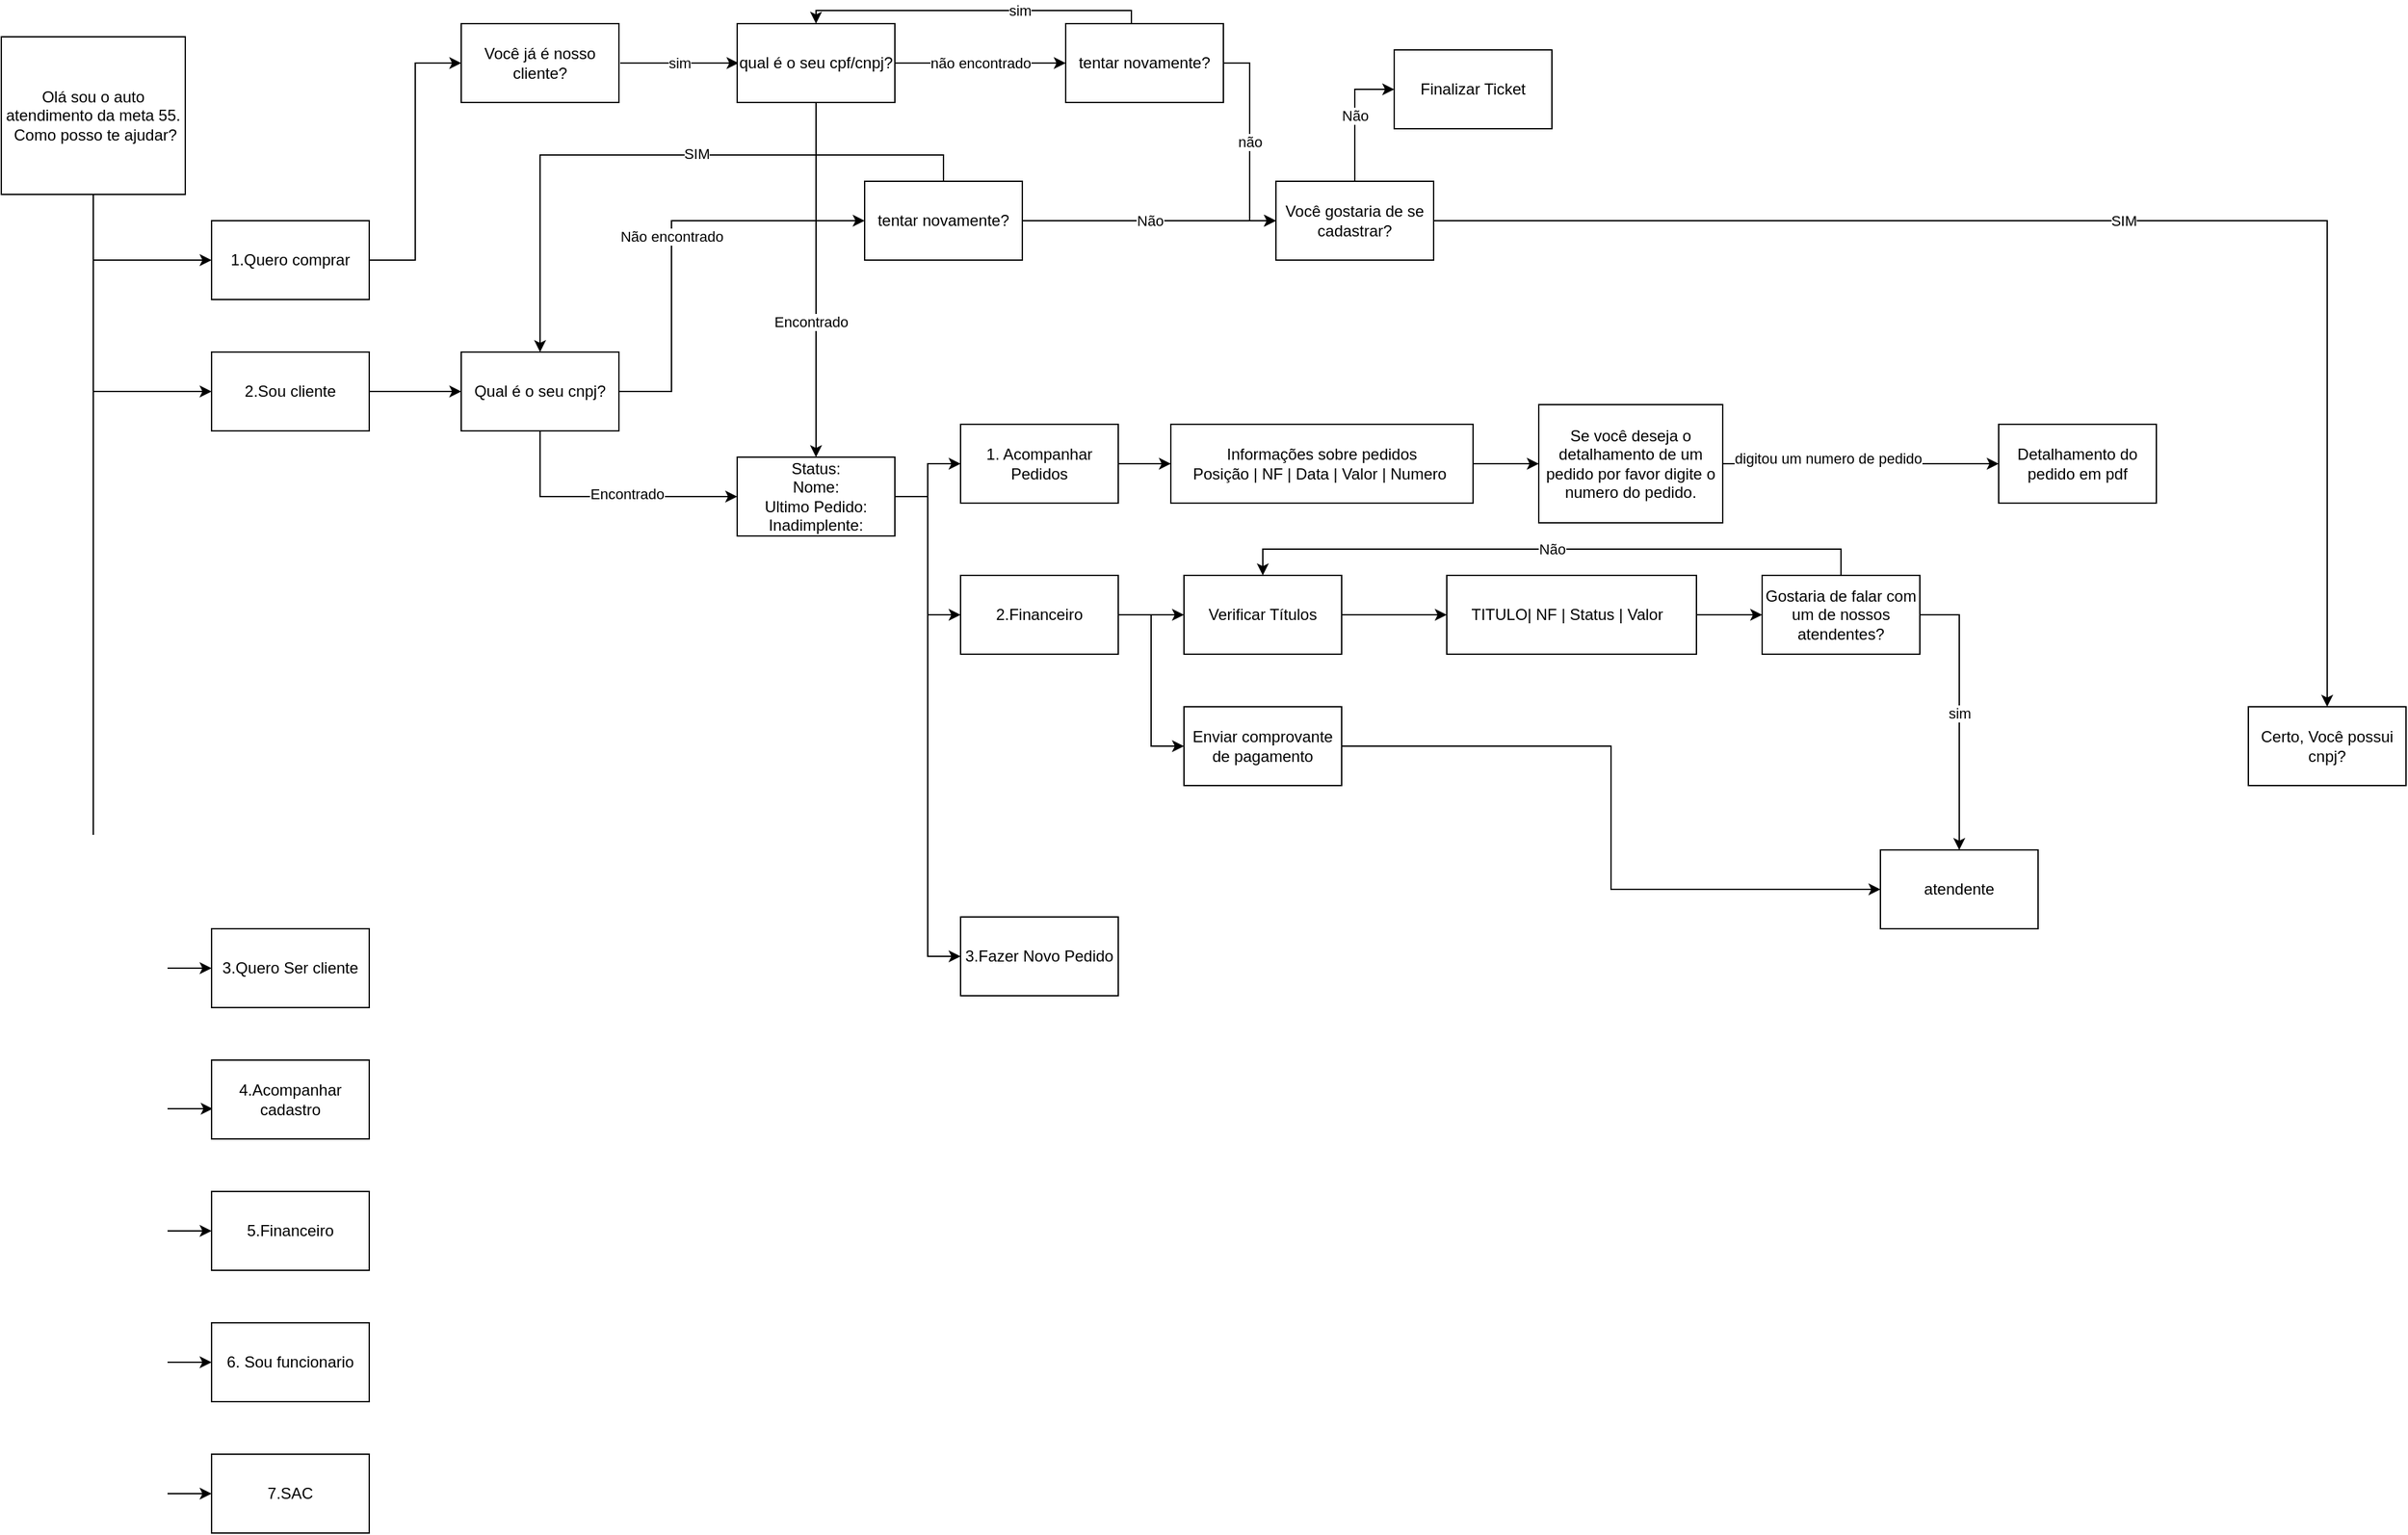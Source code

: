 <mxfile version="15.9.1" type="github">
  <diagram id="C4NCunDjZwhNcrRaE-ae" name="Page-1">
    <mxGraphModel dx="1038" dy="583" grid="1" gridSize="10" guides="1" tooltips="1" connect="1" arrows="1" fold="1" page="1" pageScale="1" pageWidth="827" pageHeight="1169" math="0" shadow="0">
      <root>
        <mxCell id="0" />
        <mxCell id="1" parent="0" />
        <mxCell id="ljIURIseQbaij3t4hMxb-11" style="edgeStyle=orthogonalEdgeStyle;rounded=0;orthogonalLoop=1;jettySize=auto;html=1;entryX=0;entryY=0.5;entryDx=0;entryDy=0;exitX=0.5;exitY=1;exitDx=0;exitDy=0;" edge="1" parent="1" source="ljIURIseQbaij3t4hMxb-1" target="ljIURIseQbaij3t4hMxb-3">
          <mxGeometry relative="1" as="geometry" />
        </mxCell>
        <mxCell id="ljIURIseQbaij3t4hMxb-12" style="edgeStyle=orthogonalEdgeStyle;rounded=0;orthogonalLoop=1;jettySize=auto;html=1;exitX=0.5;exitY=1;exitDx=0;exitDy=0;entryX=0;entryY=0.5;entryDx=0;entryDy=0;" edge="1" parent="1" source="ljIURIseQbaij3t4hMxb-1" target="ljIURIseQbaij3t4hMxb-4">
          <mxGeometry relative="1" as="geometry" />
        </mxCell>
        <mxCell id="ljIURIseQbaij3t4hMxb-13" style="edgeStyle=orthogonalEdgeStyle;rounded=0;orthogonalLoop=1;jettySize=auto;html=1;exitX=0.5;exitY=1;exitDx=0;exitDy=0;entryX=0;entryY=0.5;entryDx=0;entryDy=0;" edge="1" parent="1" source="ljIURIseQbaij3t4hMxb-1" target="ljIURIseQbaij3t4hMxb-5">
          <mxGeometry relative="1" as="geometry" />
        </mxCell>
        <mxCell id="ljIURIseQbaij3t4hMxb-14" style="edgeStyle=orthogonalEdgeStyle;rounded=0;orthogonalLoop=1;jettySize=auto;html=1;exitX=0.5;exitY=1;exitDx=0;exitDy=0;entryX=0.007;entryY=0.617;entryDx=0;entryDy=0;entryPerimeter=0;" edge="1" parent="1" source="ljIURIseQbaij3t4hMxb-1" target="ljIURIseQbaij3t4hMxb-6">
          <mxGeometry relative="1" as="geometry" />
        </mxCell>
        <mxCell id="ljIURIseQbaij3t4hMxb-15" style="edgeStyle=orthogonalEdgeStyle;rounded=0;orthogonalLoop=1;jettySize=auto;html=1;exitX=0.5;exitY=1;exitDx=0;exitDy=0;entryX=0;entryY=0.5;entryDx=0;entryDy=0;" edge="1" parent="1" source="ljIURIseQbaij3t4hMxb-1" target="ljIURIseQbaij3t4hMxb-7">
          <mxGeometry relative="1" as="geometry" />
        </mxCell>
        <mxCell id="ljIURIseQbaij3t4hMxb-16" style="edgeStyle=orthogonalEdgeStyle;rounded=0;orthogonalLoop=1;jettySize=auto;html=1;exitX=0.5;exitY=1;exitDx=0;exitDy=0;entryX=0;entryY=0.5;entryDx=0;entryDy=0;" edge="1" parent="1" source="ljIURIseQbaij3t4hMxb-1" target="ljIURIseQbaij3t4hMxb-8">
          <mxGeometry relative="1" as="geometry" />
        </mxCell>
        <mxCell id="ljIURIseQbaij3t4hMxb-17" style="edgeStyle=orthogonalEdgeStyle;rounded=0;orthogonalLoop=1;jettySize=auto;html=1;exitX=0.5;exitY=1;exitDx=0;exitDy=0;entryX=0;entryY=0.5;entryDx=0;entryDy=0;" edge="1" parent="1" source="ljIURIseQbaij3t4hMxb-1" target="ljIURIseQbaij3t4hMxb-9">
          <mxGeometry relative="1" as="geometry" />
        </mxCell>
        <mxCell id="ljIURIseQbaij3t4hMxb-1" value="Olá sou o auto atendimento da meta 55.&lt;br&gt;&amp;nbsp;Como posso te ajudar?" style="rounded=0;whiteSpace=wrap;html=1;" vertex="1" parent="1">
          <mxGeometry x="50" y="30" width="140" height="120" as="geometry" />
        </mxCell>
        <mxCell id="ljIURIseQbaij3t4hMxb-19" style="edgeStyle=orthogonalEdgeStyle;rounded=0;orthogonalLoop=1;jettySize=auto;html=1;exitX=1;exitY=0.5;exitDx=0;exitDy=0;entryX=0;entryY=0.5;entryDx=0;entryDy=0;" edge="1" parent="1" source="ljIURIseQbaij3t4hMxb-3" target="ljIURIseQbaij3t4hMxb-18">
          <mxGeometry relative="1" as="geometry" />
        </mxCell>
        <mxCell id="ljIURIseQbaij3t4hMxb-3" value="1.Quero comprar&lt;br&gt;" style="rounded=0;whiteSpace=wrap;html=1;" vertex="1" parent="1">
          <mxGeometry x="210" y="170" width="120" height="60" as="geometry" />
        </mxCell>
        <mxCell id="ljIURIseQbaij3t4hMxb-34" style="edgeStyle=orthogonalEdgeStyle;rounded=0;orthogonalLoop=1;jettySize=auto;html=1;" edge="1" parent="1" source="ljIURIseQbaij3t4hMxb-4" target="ljIURIseQbaij3t4hMxb-33">
          <mxGeometry relative="1" as="geometry" />
        </mxCell>
        <mxCell id="ljIURIseQbaij3t4hMxb-4" value="2.Sou cliente&lt;br&gt;" style="rounded=0;whiteSpace=wrap;html=1;" vertex="1" parent="1">
          <mxGeometry x="210" y="270" width="120" height="60" as="geometry" />
        </mxCell>
        <mxCell id="ljIURIseQbaij3t4hMxb-5" value="3.Quero Ser cliente&lt;br&gt;" style="rounded=0;whiteSpace=wrap;html=1;" vertex="1" parent="1">
          <mxGeometry x="210" y="709" width="120" height="60" as="geometry" />
        </mxCell>
        <mxCell id="ljIURIseQbaij3t4hMxb-6" value="4.Acompanhar cadastro" style="rounded=0;whiteSpace=wrap;html=1;" vertex="1" parent="1">
          <mxGeometry x="210" y="809" width="120" height="60" as="geometry" />
        </mxCell>
        <mxCell id="ljIURIseQbaij3t4hMxb-7" value="5.Financeiro" style="rounded=0;whiteSpace=wrap;html=1;" vertex="1" parent="1">
          <mxGeometry x="210" y="909" width="120" height="60" as="geometry" />
        </mxCell>
        <mxCell id="ljIURIseQbaij3t4hMxb-8" value="6. Sou funcionario" style="rounded=0;whiteSpace=wrap;html=1;" vertex="1" parent="1">
          <mxGeometry x="210" y="1009" width="120" height="60" as="geometry" />
        </mxCell>
        <mxCell id="ljIURIseQbaij3t4hMxb-9" value="7.SAC" style="rounded=0;whiteSpace=wrap;html=1;" vertex="1" parent="1">
          <mxGeometry x="210" y="1109" width="120" height="60" as="geometry" />
        </mxCell>
        <mxCell id="ljIURIseQbaij3t4hMxb-21" value="sim&lt;br&gt;" style="edgeStyle=orthogonalEdgeStyle;rounded=0;orthogonalLoop=1;jettySize=auto;html=1;exitX=1;exitY=0.5;exitDx=0;exitDy=0;entryX=0;entryY=0.5;entryDx=0;entryDy=0;" edge="1" parent="1">
          <mxGeometry relative="1" as="geometry">
            <mxPoint x="521" y="50" as="sourcePoint" />
            <mxPoint x="611" y="50" as="targetPoint" />
            <Array as="points">
              <mxPoint x="561" y="50" />
              <mxPoint x="561" y="50" />
            </Array>
          </mxGeometry>
        </mxCell>
        <mxCell id="ljIURIseQbaij3t4hMxb-18" value="Você já é nosso cliente?" style="rounded=0;whiteSpace=wrap;html=1;" vertex="1" parent="1">
          <mxGeometry x="400" y="20" width="120" height="60" as="geometry" />
        </mxCell>
        <mxCell id="ljIURIseQbaij3t4hMxb-23" value="não encontrado" style="edgeStyle=orthogonalEdgeStyle;rounded=0;orthogonalLoop=1;jettySize=auto;html=1;exitX=1;exitY=0.5;exitDx=0;exitDy=0;entryX=0;entryY=0.5;entryDx=0;entryDy=0;" edge="1" parent="1" source="ljIURIseQbaij3t4hMxb-20" target="ljIURIseQbaij3t4hMxb-22">
          <mxGeometry relative="1" as="geometry" />
        </mxCell>
        <mxCell id="ljIURIseQbaij3t4hMxb-48" style="edgeStyle=orthogonalEdgeStyle;rounded=0;orthogonalLoop=1;jettySize=auto;html=1;exitX=0.5;exitY=1;exitDx=0;exitDy=0;entryX=0.5;entryY=0;entryDx=0;entryDy=0;" edge="1" parent="1" source="ljIURIseQbaij3t4hMxb-20" target="ljIURIseQbaij3t4hMxb-45">
          <mxGeometry relative="1" as="geometry" />
        </mxCell>
        <mxCell id="ljIURIseQbaij3t4hMxb-49" value="Encontrado&lt;br&gt;" style="edgeLabel;html=1;align=center;verticalAlign=middle;resizable=0;points=[];" vertex="1" connectable="0" parent="ljIURIseQbaij3t4hMxb-48">
          <mxGeometry x="0.237" y="-4" relative="1" as="geometry">
            <mxPoint as="offset" />
          </mxGeometry>
        </mxCell>
        <mxCell id="ljIURIseQbaij3t4hMxb-20" value="qual é o seu cpf/cnpj?&lt;br&gt;" style="rounded=0;whiteSpace=wrap;html=1;" vertex="1" parent="1">
          <mxGeometry x="610" y="20" width="120" height="60" as="geometry" />
        </mxCell>
        <mxCell id="ljIURIseQbaij3t4hMxb-24" value="sim" style="edgeStyle=orthogonalEdgeStyle;rounded=0;orthogonalLoop=1;jettySize=auto;html=1;exitX=0.5;exitY=1;exitDx=0;exitDy=0;" edge="1" parent="1" source="ljIURIseQbaij3t4hMxb-22">
          <mxGeometry relative="1" as="geometry">
            <mxPoint x="670" y="20" as="targetPoint" />
            <Array as="points">
              <mxPoint x="910" y="10" />
              <mxPoint x="670" y="10" />
            </Array>
          </mxGeometry>
        </mxCell>
        <mxCell id="ljIURIseQbaij3t4hMxb-29" value="não" style="edgeStyle=orthogonalEdgeStyle;rounded=0;orthogonalLoop=1;jettySize=auto;html=1;exitX=1;exitY=0.5;exitDx=0;exitDy=0;entryX=0;entryY=0.5;entryDx=0;entryDy=0;" edge="1" parent="1" source="ljIURIseQbaij3t4hMxb-22" target="ljIURIseQbaij3t4hMxb-28">
          <mxGeometry relative="1" as="geometry" />
        </mxCell>
        <mxCell id="ljIURIseQbaij3t4hMxb-22" value="tentar novamente?" style="rounded=0;whiteSpace=wrap;html=1;" vertex="1" parent="1">
          <mxGeometry x="860" y="20" width="120" height="60" as="geometry" />
        </mxCell>
        <mxCell id="ljIURIseQbaij3t4hMxb-42" value="SIM" style="edgeStyle=orthogonalEdgeStyle;rounded=0;orthogonalLoop=1;jettySize=auto;html=1;exitX=1;exitY=0.5;exitDx=0;exitDy=0;" edge="1" parent="1" source="ljIURIseQbaij3t4hMxb-28" target="ljIURIseQbaij3t4hMxb-31">
          <mxGeometry relative="1" as="geometry" />
        </mxCell>
        <mxCell id="ljIURIseQbaij3t4hMxb-44" value="Não" style="edgeStyle=orthogonalEdgeStyle;rounded=0;orthogonalLoop=1;jettySize=auto;html=1;exitX=0.5;exitY=0;exitDx=0;exitDy=0;entryX=0;entryY=0.5;entryDx=0;entryDy=0;" edge="1" parent="1" source="ljIURIseQbaij3t4hMxb-28" target="ljIURIseQbaij3t4hMxb-43">
          <mxGeometry relative="1" as="geometry" />
        </mxCell>
        <mxCell id="ljIURIseQbaij3t4hMxb-28" value="Você gostaria de se cadastrar?" style="rounded=0;whiteSpace=wrap;html=1;" vertex="1" parent="1">
          <mxGeometry x="1020" y="140" width="120" height="60" as="geometry" />
        </mxCell>
        <mxCell id="ljIURIseQbaij3t4hMxb-31" value="Certo, Você possui cnpj?" style="rounded=0;whiteSpace=wrap;html=1;" vertex="1" parent="1">
          <mxGeometry x="1760" y="540" width="120" height="60" as="geometry" />
        </mxCell>
        <mxCell id="ljIURIseQbaij3t4hMxb-36" value="Não encontrado&lt;br&gt;" style="edgeStyle=orthogonalEdgeStyle;rounded=0;orthogonalLoop=1;jettySize=auto;html=1;exitX=1;exitY=0.5;exitDx=0;exitDy=0;entryX=0;entryY=0.5;entryDx=0;entryDy=0;" edge="1" parent="1" source="ljIURIseQbaij3t4hMxb-33" target="ljIURIseQbaij3t4hMxb-35">
          <mxGeometry relative="1" as="geometry">
            <Array as="points">
              <mxPoint x="560" y="300" />
              <mxPoint x="560" y="170" />
            </Array>
          </mxGeometry>
        </mxCell>
        <mxCell id="ljIURIseQbaij3t4hMxb-46" style="edgeStyle=orthogonalEdgeStyle;rounded=0;orthogonalLoop=1;jettySize=auto;html=1;exitX=0.5;exitY=1;exitDx=0;exitDy=0;entryX=0;entryY=0.5;entryDx=0;entryDy=0;" edge="1" parent="1" source="ljIURIseQbaij3t4hMxb-33" target="ljIURIseQbaij3t4hMxb-45">
          <mxGeometry relative="1" as="geometry">
            <Array as="points">
              <mxPoint x="460" y="380" />
            </Array>
          </mxGeometry>
        </mxCell>
        <mxCell id="ljIURIseQbaij3t4hMxb-47" value="Encontrado" style="edgeLabel;html=1;align=center;verticalAlign=middle;resizable=0;points=[];" vertex="1" connectable="0" parent="ljIURIseQbaij3t4hMxb-46">
          <mxGeometry x="0.156" y="2" relative="1" as="geometry">
            <mxPoint as="offset" />
          </mxGeometry>
        </mxCell>
        <mxCell id="ljIURIseQbaij3t4hMxb-33" value="Qual é o seu cnpj?" style="rounded=0;whiteSpace=wrap;html=1;" vertex="1" parent="1">
          <mxGeometry x="400" y="270" width="120" height="60" as="geometry" />
        </mxCell>
        <mxCell id="ljIURIseQbaij3t4hMxb-39" style="edgeStyle=orthogonalEdgeStyle;rounded=0;orthogonalLoop=1;jettySize=auto;html=1;exitX=0.5;exitY=0;exitDx=0;exitDy=0;entryX=0.5;entryY=0;entryDx=0;entryDy=0;" edge="1" parent="1" source="ljIURIseQbaij3t4hMxb-35" target="ljIURIseQbaij3t4hMxb-33">
          <mxGeometry relative="1" as="geometry" />
        </mxCell>
        <mxCell id="ljIURIseQbaij3t4hMxb-40" value="SIM" style="edgeLabel;html=1;align=center;verticalAlign=middle;resizable=0;points=[];" vertex="1" connectable="0" parent="ljIURIseQbaij3t4hMxb-39">
          <mxGeometry x="-0.128" y="-1" relative="1" as="geometry">
            <mxPoint as="offset" />
          </mxGeometry>
        </mxCell>
        <mxCell id="ljIURIseQbaij3t4hMxb-41" value="Não" style="edgeStyle=orthogonalEdgeStyle;rounded=0;orthogonalLoop=1;jettySize=auto;html=1;entryX=0;entryY=0.5;entryDx=0;entryDy=0;" edge="1" parent="1" source="ljIURIseQbaij3t4hMxb-35" target="ljIURIseQbaij3t4hMxb-28">
          <mxGeometry relative="1" as="geometry" />
        </mxCell>
        <mxCell id="ljIURIseQbaij3t4hMxb-35" value="tentar novamente?" style="rounded=0;whiteSpace=wrap;html=1;" vertex="1" parent="1">
          <mxGeometry x="707" y="140" width="120" height="60" as="geometry" />
        </mxCell>
        <mxCell id="ljIURIseQbaij3t4hMxb-43" value="Finalizar Ticket" style="rounded=0;whiteSpace=wrap;html=1;" vertex="1" parent="1">
          <mxGeometry x="1110" y="40" width="120" height="60" as="geometry" />
        </mxCell>
        <mxCell id="ljIURIseQbaij3t4hMxb-55" style="edgeStyle=orthogonalEdgeStyle;rounded=0;orthogonalLoop=1;jettySize=auto;html=1;exitX=1;exitY=0.5;exitDx=0;exitDy=0;" edge="1" parent="1" source="ljIURIseQbaij3t4hMxb-45" target="ljIURIseQbaij3t4hMxb-50">
          <mxGeometry relative="1" as="geometry" />
        </mxCell>
        <mxCell id="ljIURIseQbaij3t4hMxb-56" style="edgeStyle=orthogonalEdgeStyle;rounded=0;orthogonalLoop=1;jettySize=auto;html=1;exitX=1;exitY=0.5;exitDx=0;exitDy=0;entryX=0;entryY=0.5;entryDx=0;entryDy=0;" edge="1" parent="1" source="ljIURIseQbaij3t4hMxb-45" target="ljIURIseQbaij3t4hMxb-51">
          <mxGeometry relative="1" as="geometry" />
        </mxCell>
        <mxCell id="ljIURIseQbaij3t4hMxb-57" style="edgeStyle=orthogonalEdgeStyle;rounded=0;orthogonalLoop=1;jettySize=auto;html=1;exitX=1;exitY=0.5;exitDx=0;exitDy=0;entryX=0;entryY=0.5;entryDx=0;entryDy=0;" edge="1" parent="1" source="ljIURIseQbaij3t4hMxb-45" target="ljIURIseQbaij3t4hMxb-52">
          <mxGeometry relative="1" as="geometry" />
        </mxCell>
        <mxCell id="ljIURIseQbaij3t4hMxb-45" value="Status:&lt;br&gt;Nome:&lt;br&gt;Ultimo Pedido:&lt;br&gt;Inadimplente:" style="rounded=0;whiteSpace=wrap;html=1;" vertex="1" parent="1">
          <mxGeometry x="610" y="350" width="120" height="60" as="geometry" />
        </mxCell>
        <mxCell id="ljIURIseQbaij3t4hMxb-59" style="edgeStyle=orthogonalEdgeStyle;rounded=0;orthogonalLoop=1;jettySize=auto;html=1;exitX=1;exitY=0.5;exitDx=0;exitDy=0;entryX=0;entryY=0.5;entryDx=0;entryDy=0;" edge="1" parent="1" source="ljIURIseQbaij3t4hMxb-50" target="ljIURIseQbaij3t4hMxb-58">
          <mxGeometry relative="1" as="geometry" />
        </mxCell>
        <mxCell id="ljIURIseQbaij3t4hMxb-50" value="1. Acompanhar Pedidos" style="rounded=0;whiteSpace=wrap;html=1;" vertex="1" parent="1">
          <mxGeometry x="780" y="325" width="120" height="60" as="geometry" />
        </mxCell>
        <mxCell id="ljIURIseQbaij3t4hMxb-66" style="edgeStyle=orthogonalEdgeStyle;rounded=0;orthogonalLoop=1;jettySize=auto;html=1;exitX=1;exitY=0.5;exitDx=0;exitDy=0;entryX=0;entryY=0.5;entryDx=0;entryDy=0;" edge="1" parent="1" source="ljIURIseQbaij3t4hMxb-51" target="ljIURIseQbaij3t4hMxb-65">
          <mxGeometry relative="1" as="geometry" />
        </mxCell>
        <mxCell id="ljIURIseQbaij3t4hMxb-70" style="edgeStyle=orthogonalEdgeStyle;rounded=0;orthogonalLoop=1;jettySize=auto;html=1;exitX=1;exitY=0.5;exitDx=0;exitDy=0;entryX=0;entryY=0.5;entryDx=0;entryDy=0;" edge="1" parent="1" source="ljIURIseQbaij3t4hMxb-51" target="ljIURIseQbaij3t4hMxb-69">
          <mxGeometry relative="1" as="geometry" />
        </mxCell>
        <mxCell id="ljIURIseQbaij3t4hMxb-51" value="2.Financeiro" style="rounded=0;whiteSpace=wrap;html=1;" vertex="1" parent="1">
          <mxGeometry x="780" y="440" width="120" height="60" as="geometry" />
        </mxCell>
        <mxCell id="ljIURIseQbaij3t4hMxb-52" value="3.Fazer Novo Pedido" style="rounded=0;whiteSpace=wrap;html=1;" vertex="1" parent="1">
          <mxGeometry x="780" y="700" width="120" height="60" as="geometry" />
        </mxCell>
        <mxCell id="ljIURIseQbaij3t4hMxb-61" style="edgeStyle=orthogonalEdgeStyle;rounded=0;orthogonalLoop=1;jettySize=auto;html=1;exitX=1;exitY=0.5;exitDx=0;exitDy=0;" edge="1" parent="1" source="ljIURIseQbaij3t4hMxb-58" target="ljIURIseQbaij3t4hMxb-60">
          <mxGeometry relative="1" as="geometry" />
        </mxCell>
        <mxCell id="ljIURIseQbaij3t4hMxb-58" value="Informações sobre pedidos&lt;br&gt;Posição | NF | Data | Valor | Numero&amp;nbsp;" style="rounded=0;whiteSpace=wrap;html=1;" vertex="1" parent="1">
          <mxGeometry x="940" y="325" width="230" height="60" as="geometry" />
        </mxCell>
        <mxCell id="ljIURIseQbaij3t4hMxb-63" style="edgeStyle=orthogonalEdgeStyle;rounded=0;orthogonalLoop=1;jettySize=auto;html=1;exitX=1;exitY=0.5;exitDx=0;exitDy=0;entryX=0;entryY=0.5;entryDx=0;entryDy=0;" edge="1" parent="1" source="ljIURIseQbaij3t4hMxb-60" target="ljIURIseQbaij3t4hMxb-62">
          <mxGeometry relative="1" as="geometry" />
        </mxCell>
        <mxCell id="ljIURIseQbaij3t4hMxb-64" value="digitou um numero de pedido" style="edgeLabel;html=1;align=center;verticalAlign=middle;resizable=0;points=[];" vertex="1" connectable="0" parent="ljIURIseQbaij3t4hMxb-63">
          <mxGeometry x="-0.244" y="4" relative="1" as="geometry">
            <mxPoint as="offset" />
          </mxGeometry>
        </mxCell>
        <mxCell id="ljIURIseQbaij3t4hMxb-60" value="Se você deseja o detalhamento de um pedido por favor digite o numero do pedido." style="rounded=0;whiteSpace=wrap;html=1;" vertex="1" parent="1">
          <mxGeometry x="1220" y="310" width="140" height="90" as="geometry" />
        </mxCell>
        <mxCell id="ljIURIseQbaij3t4hMxb-62" value="Detalhamento do pedido em pdf" style="rounded=0;whiteSpace=wrap;html=1;" vertex="1" parent="1">
          <mxGeometry x="1570" y="325" width="120" height="60" as="geometry" />
        </mxCell>
        <mxCell id="ljIURIseQbaij3t4hMxb-68" style="edgeStyle=orthogonalEdgeStyle;rounded=0;orthogonalLoop=1;jettySize=auto;html=1;exitX=1;exitY=0.5;exitDx=0;exitDy=0;" edge="1" parent="1" source="ljIURIseQbaij3t4hMxb-65" target="ljIURIseQbaij3t4hMxb-67">
          <mxGeometry relative="1" as="geometry" />
        </mxCell>
        <mxCell id="ljIURIseQbaij3t4hMxb-65" value="Verificar Títulos" style="rounded=0;whiteSpace=wrap;html=1;" vertex="1" parent="1">
          <mxGeometry x="950" y="440" width="120" height="60" as="geometry" />
        </mxCell>
        <mxCell id="ljIURIseQbaij3t4hMxb-75" style="edgeStyle=orthogonalEdgeStyle;rounded=0;orthogonalLoop=1;jettySize=auto;html=1;exitX=1;exitY=0.5;exitDx=0;exitDy=0;entryX=0;entryY=0.5;entryDx=0;entryDy=0;" edge="1" parent="1" source="ljIURIseQbaij3t4hMxb-67" target="ljIURIseQbaij3t4hMxb-71">
          <mxGeometry relative="1" as="geometry" />
        </mxCell>
        <mxCell id="ljIURIseQbaij3t4hMxb-67" value="TITULO| NF | Status | Valor&amp;nbsp;&amp;nbsp;" style="rounded=0;whiteSpace=wrap;html=1;" vertex="1" parent="1">
          <mxGeometry x="1150" y="440" width="190" height="60" as="geometry" />
        </mxCell>
        <mxCell id="ljIURIseQbaij3t4hMxb-76" style="edgeStyle=orthogonalEdgeStyle;rounded=0;orthogonalLoop=1;jettySize=auto;html=1;exitX=1;exitY=0.5;exitDx=0;exitDy=0;entryX=0;entryY=0.5;entryDx=0;entryDy=0;" edge="1" parent="1" source="ljIURIseQbaij3t4hMxb-69" target="ljIURIseQbaij3t4hMxb-72">
          <mxGeometry relative="1" as="geometry" />
        </mxCell>
        <mxCell id="ljIURIseQbaij3t4hMxb-69" value="Enviar comprovante de pagamento" style="rounded=0;whiteSpace=wrap;html=1;" vertex="1" parent="1">
          <mxGeometry x="950" y="540" width="120" height="60" as="geometry" />
        </mxCell>
        <mxCell id="ljIURIseQbaij3t4hMxb-73" value="sim&lt;br&gt;" style="edgeStyle=orthogonalEdgeStyle;rounded=0;orthogonalLoop=1;jettySize=auto;html=1;exitX=1;exitY=0.5;exitDx=0;exitDy=0;entryX=0.5;entryY=0;entryDx=0;entryDy=0;" edge="1" parent="1" source="ljIURIseQbaij3t4hMxb-71" target="ljIURIseQbaij3t4hMxb-72">
          <mxGeometry relative="1" as="geometry" />
        </mxCell>
        <mxCell id="ljIURIseQbaij3t4hMxb-74" value="Não&lt;br&gt;" style="edgeStyle=orthogonalEdgeStyle;rounded=0;orthogonalLoop=1;jettySize=auto;html=1;exitX=0.5;exitY=0;exitDx=0;exitDy=0;entryX=0.5;entryY=0;entryDx=0;entryDy=0;" edge="1" parent="1" source="ljIURIseQbaij3t4hMxb-71" target="ljIURIseQbaij3t4hMxb-65">
          <mxGeometry relative="1" as="geometry" />
        </mxCell>
        <mxCell id="ljIURIseQbaij3t4hMxb-71" value="Gostaria de falar com um de nossos atendentes?" style="rounded=0;whiteSpace=wrap;html=1;" vertex="1" parent="1">
          <mxGeometry x="1390" y="440" width="120" height="60" as="geometry" />
        </mxCell>
        <mxCell id="ljIURIseQbaij3t4hMxb-72" value="atendente" style="rounded=0;whiteSpace=wrap;html=1;" vertex="1" parent="1">
          <mxGeometry x="1480" y="649" width="120" height="60" as="geometry" />
        </mxCell>
      </root>
    </mxGraphModel>
  </diagram>
</mxfile>
